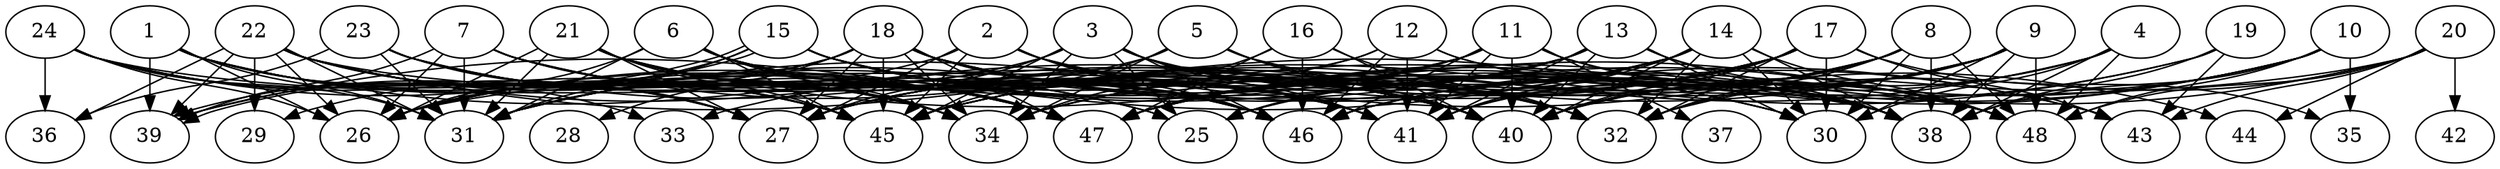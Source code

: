 // DAG (tier=3-complex, mode=data, n=48, ccr=0.541, fat=0.768, density=0.650, regular=0.309, jump=0.209, mindata=4194304, maxdata=33554432)
// DAG automatically generated by daggen at Sun Aug 24 16:33:35 2025
// /home/ermia/Project/Environments/daggen/bin/daggen --dot --ccr 0.541 --fat 0.768 --regular 0.309 --density 0.650 --jump 0.209 --mindata 4194304 --maxdata 33554432 -n 48 
digraph G {
  1 [size="10112492826581027258368", alpha="0.15", expect_size="5056246413290513629184"]
  1 -> 26 [size ="3741066872225792"]
  1 -> 27 [size ="3741066872225792"]
  1 -> 31 [size ="3741066872225792"]
  1 -> 33 [size ="3741066872225792"]
  1 -> 34 [size ="3741066872225792"]
  1 -> 39 [size ="3741066872225792"]
  1 -> 40 [size ="3741066872225792"]
  1 -> 45 [size ="3741066872225792"]
  1 -> 47 [size ="3741066872225792"]
  2 [size="66468922177302736", alpha="0.04", expect_size="33234461088651368"]
  2 -> 26 [size ="2680291328000000"]
  2 -> 27 [size ="2680291328000000"]
  2 -> 32 [size ="2680291328000000"]
  2 -> 41 [size ="2680291328000000"]
  2 -> 43 [size ="2680291328000000"]
  2 -> 45 [size ="2680291328000000"]
  2 -> 46 [size ="2680291328000000"]
  3 [size="13768807128114116", alpha="0.18", expect_size="6884403564057058"]
  3 -> 25 [size ="271304099889152"]
  3 -> 27 [size ="271304099889152"]
  3 -> 31 [size ="271304099889152"]
  3 -> 32 [size ="271304099889152"]
  3 -> 34 [size ="271304099889152"]
  3 -> 38 [size ="271304099889152"]
  3 -> 40 [size ="271304099889152"]
  3 -> 41 [size ="271304099889152"]
  3 -> 45 [size ="271304099889152"]
  3 -> 46 [size ="271304099889152"]
  4 [size="15907425074991352", alpha="0.19", expect_size="7953712537495676"]
  4 -> 30 [size ="652717932412928"]
  4 -> 38 [size ="652717932412928"]
  4 -> 40 [size ="652717932412928"]
  4 -> 45 [size ="652717932412928"]
  4 -> 46 [size ="652717932412928"]
  4 -> 48 [size ="652717932412928"]
  5 [size="10393755404591821750272", alpha="0.17", expect_size="5196877702295910875136"]
  5 -> 31 [size ="3810117027889152"]
  5 -> 32 [size ="3810117027889152"]
  5 -> 34 [size ="3810117027889152"]
  5 -> 40 [size ="3810117027889152"]
  5 -> 44 [size ="3810117027889152"]
  5 -> 45 [size ="3810117027889152"]
  6 [size="20325942634707160", alpha="0.09", expect_size="10162971317353580"]
  6 -> 26 [size ="1548820101988352"]
  6 -> 31 [size ="1548820101988352"]
  6 -> 34 [size ="1548820101988352"]
  6 -> 40 [size ="1548820101988352"]
  6 -> 41 [size ="1548820101988352"]
  6 -> 45 [size ="1548820101988352"]
  6 -> 46 [size ="1548820101988352"]
  6 -> 47 [size ="1548820101988352"]
  7 [size="1104865938457844224", alpha="0.11", expect_size="552432969228922112"]
  7 -> 25 [size ="1675554730278912"]
  7 -> 26 [size ="1675554730278912"]
  7 -> 31 [size ="1675554730278912"]
  7 -> 32 [size ="1675554730278912"]
  7 -> 34 [size ="1675554730278912"]
  7 -> 39 [size ="1675554730278912"]
  7 -> 46 [size ="1675554730278912"]
  7 -> 47 [size ="1675554730278912"]
  8 [size="1109237285969928912896", alpha="0.16", expect_size="554618642984964456448"]
  8 -> 30 [size ="857247630491648"]
  8 -> 31 [size ="857247630491648"]
  8 -> 32 [size ="857247630491648"]
  8 -> 38 [size ="857247630491648"]
  8 -> 40 [size ="857247630491648"]
  8 -> 41 [size ="857247630491648"]
  8 -> 45 [size ="857247630491648"]
  8 -> 47 [size ="857247630491648"]
  8 -> 48 [size ="857247630491648"]
  9 [size="872104097460712576", alpha="0.18", expect_size="436052048730356288"]
  9 -> 25 [size ="2173870886879232"]
  9 -> 27 [size ="2173870886879232"]
  9 -> 30 [size ="2173870886879232"]
  9 -> 32 [size ="2173870886879232"]
  9 -> 34 [size ="2173870886879232"]
  9 -> 38 [size ="2173870886879232"]
  9 -> 40 [size ="2173870886879232"]
  9 -> 46 [size ="2173870886879232"]
  9 -> 48 [size ="2173870886879232"]
  10 [size="2461218937699164160", alpha="0.07", expect_size="1230609468849582080"]
  10 -> 34 [size ="1392487587381248"]
  10 -> 35 [size ="1392487587381248"]
  10 -> 38 [size ="1392487587381248"]
  10 -> 40 [size ="1392487587381248"]
  10 -> 46 [size ="1392487587381248"]
  10 -> 47 [size ="1392487587381248"]
  10 -> 48 [size ="1392487587381248"]
  11 [size="3748875085615687168", alpha="0.09", expect_size="1874437542807843584"]
  11 -> 26 [size ="1278415680307200"]
  11 -> 27 [size ="1278415680307200"]
  11 -> 37 [size ="1278415680307200"]
  11 -> 38 [size ="1278415680307200"]
  11 -> 40 [size ="1278415680307200"]
  11 -> 41 [size ="1278415680307200"]
  11 -> 46 [size ="1278415680307200"]
  11 -> 47 [size ="1278415680307200"]
  11 -> 48 [size ="1278415680307200"]
  12 [size="1645840677310824448000", alpha="0.17", expect_size="822920338655412224000"]
  12 -> 26 [size ="1115189097267200"]
  12 -> 27 [size ="1115189097267200"]
  12 -> 38 [size ="1115189097267200"]
  12 -> 41 [size ="1115189097267200"]
  12 -> 46 [size ="1115189097267200"]
  12 -> 48 [size ="1115189097267200"]
  13 [size="867578079998331846656", alpha="0.10", expect_size="433789039999165923328"]
  13 -> 25 [size ="727716743610368"]
  13 -> 27 [size ="727716743610368"]
  13 -> 30 [size ="727716743610368"]
  13 -> 31 [size ="727716743610368"]
  13 -> 38 [size ="727716743610368"]
  13 -> 40 [size ="727716743610368"]
  13 -> 41 [size ="727716743610368"]
  13 -> 47 [size ="727716743610368"]
  13 -> 48 [size ="727716743610368"]
  14 [size="2006875675921081171968", alpha="0.13", expect_size="1003437837960540585984"]
  14 -> 25 [size ="1272829697851392"]
  14 -> 30 [size ="1272829697851392"]
  14 -> 31 [size ="1272829697851392"]
  14 -> 32 [size ="1272829697851392"]
  14 -> 38 [size ="1272829697851392"]
  14 -> 39 [size ="1272829697851392"]
  14 -> 40 [size ="1272829697851392"]
  14 -> 41 [size ="1272829697851392"]
  14 -> 48 [size ="1272829697851392"]
  15 [size="10012577439648591872", alpha="0.17", expect_size="5006288719824295936"]
  15 -> 26 [size ="4017016549670912"]
  15 -> 30 [size ="4017016549670912"]
  15 -> 31 [size ="4017016549670912"]
  15 -> 32 [size ="4017016549670912"]
  15 -> 39 [size ="4017016549670912"]
  15 -> 39 [size ="4017016549670912"]
  15 -> 41 [size ="4017016549670912"]
  15 -> 46 [size ="4017016549670912"]
  15 -> 48 [size ="4017016549670912"]
  16 [size="57694897058546456", alpha="0.14", expect_size="28847448529273228"]
  16 -> 32 [size ="1375893184315392"]
  16 -> 34 [size ="1375893184315392"]
  16 -> 40 [size ="1375893184315392"]
  16 -> 46 [size ="1375893184315392"]
  16 -> 47 [size ="1375893184315392"]
  17 [size="3687389242747051008", alpha="0.18", expect_size="1843694621373525504"]
  17 -> 27 [size ="3934472311406592"]
  17 -> 30 [size ="3934472311406592"]
  17 -> 32 [size ="3934472311406592"]
  17 -> 33 [size ="3934472311406592"]
  17 -> 34 [size ="3934472311406592"]
  17 -> 35 [size ="3934472311406592"]
  17 -> 40 [size ="3934472311406592"]
  17 -> 41 [size ="3934472311406592"]
  17 -> 43 [size ="3934472311406592"]
  17 -> 45 [size ="3934472311406592"]
  18 [size="16506890129848139776000", alpha="0.00", expect_size="8253445064924069888000"]
  18 -> 27 [size ="5186409778380800"]
  18 -> 28 [size ="5186409778380800"]
  18 -> 29 [size ="5186409778380800"]
  18 -> 30 [size ="5186409778380800"]
  18 -> 34 [size ="5186409778380800"]
  18 -> 38 [size ="5186409778380800"]
  18 -> 39 [size ="5186409778380800"]
  18 -> 41 [size ="5186409778380800"]
  18 -> 43 [size ="5186409778380800"]
  18 -> 45 [size ="5186409778380800"]
  18 -> 46 [size ="5186409778380800"]
  18 -> 47 [size ="5186409778380800"]
  19 [size="13810733206279815168000", alpha="0.19", expect_size="6905366603139907584000"]
  19 -> 38 [size ="4605051351859200"]
  19 -> 43 [size ="4605051351859200"]
  19 -> 45 [size ="4605051351859200"]
  19 -> 47 [size ="4605051351859200"]
  20 [size="114257763178905600", alpha="0.11", expect_size="57128881589452800"]
  20 -> 26 [size ="1979120929996800"]
  20 -> 32 [size ="1979120929996800"]
  20 -> 42 [size ="1979120929996800"]
  20 -> 43 [size ="1979120929996800"]
  20 -> 44 [size ="1979120929996800"]
  20 -> 47 [size ="1979120929996800"]
  20 -> 48 [size ="1979120929996800"]
  21 [size="292839604191494144000", alpha="0.07", expect_size="146419802095747072000"]
  21 -> 26 [size ="352784796876800"]
  21 -> 27 [size ="352784796876800"]
  21 -> 31 [size ="352784796876800"]
  21 -> 34 [size ="352784796876800"]
  21 -> 41 [size ="352784796876800"]
  21 -> 45 [size ="352784796876800"]
  21 -> 46 [size ="352784796876800"]
  21 -> 47 [size ="352784796876800"]
  21 -> 48 [size ="352784796876800"]
  22 [size="104991588530291474432", alpha="0.13", expect_size="52495794265145737216"]
  22 -> 26 [size ="178043582676992"]
  22 -> 27 [size ="178043582676992"]
  22 -> 29 [size ="178043582676992"]
  22 -> 30 [size ="178043582676992"]
  22 -> 31 [size ="178043582676992"]
  22 -> 34 [size ="178043582676992"]
  22 -> 36 [size ="178043582676992"]
  22 -> 39 [size ="178043582676992"]
  22 -> 40 [size ="178043582676992"]
  22 -> 45 [size ="178043582676992"]
  22 -> 47 [size ="178043582676992"]
  22 -> 48 [size ="178043582676992"]
  23 [size="21564733444650048684032", alpha="0.02", expect_size="10782366722325024342016"]
  23 -> 25 [size ="6198016335675392"]
  23 -> 27 [size ="6198016335675392"]
  23 -> 31 [size ="6198016335675392"]
  23 -> 36 [size ="6198016335675392"]
  23 -> 40 [size ="6198016335675392"]
  23 -> 45 [size ="6198016335675392"]
  23 -> 47 [size ="6198016335675392"]
  24 [size="83488040497078608", alpha="0.08", expect_size="41744020248539304"]
  24 -> 26 [size ="6093119116279808"]
  24 -> 27 [size ="6093119116279808"]
  24 -> 31 [size ="6093119116279808"]
  24 -> 36 [size ="6093119116279808"]
  24 -> 38 [size ="6093119116279808"]
  24 -> 45 [size ="6093119116279808"]
  24 -> 47 [size ="6093119116279808"]
  25 [size="2226038171153490509824", alpha="0.01", expect_size="1113019085576745254912"]
  26 [size="706087402431435505664", alpha="0.17", expect_size="353043701215717752832"]
  27 [size="1027517209149599232", alpha="0.11", expect_size="513758604574799616"]
  28 [size="3709305872704824832", alpha="0.09", expect_size="1854652936352412416"]
  29 [size="5858077203007731", alpha="0.02", expect_size="2929038601503865"]
  30 [size="2757028542769048576", alpha="0.01", expect_size="1378514271384524288"]
  31 [size="161854388969618276352", alpha="0.17", expect_size="80927194484809138176"]
  32 [size="3885268249381307392", alpha="0.12", expect_size="1942634124690653696"]
  33 [size="96918313776379728", alpha="0.12", expect_size="48459156888189864"]
  34 [size="915955776392733392896", alpha="0.07", expect_size="457977888196366696448"]
  35 [size="700984347066368000000", alpha="0.11", expect_size="350492173533184000000"]
  36 [size="2547168527901328384", alpha="0.17", expect_size="1273584263950664192"]
  37 [size="2519711077306215424", alpha="0.10", expect_size="1259855538653107712"]
  38 [size="225404520180646400", alpha="0.15", expect_size="112702260090323200"]
  39 [size="303432662684161024", alpha="0.02", expect_size="151716331342080512"]
  40 [size="14457166942999412736000", alpha="0.03", expect_size="7228583471499706368000"]
  41 [size="2880986838929479168", alpha="0.12", expect_size="1440493419464739584"]
  42 [size="160203248958254720", alpha="0.03", expect_size="80101624479127360"]
  43 [size="111500964958191648", alpha="0.03", expect_size="55750482479095824"]
  44 [size="344007361030296128", alpha="0.02", expect_size="172003680515148064"]
  45 [size="9953870270105368133632", alpha="0.06", expect_size="4976935135052684066816"]
  46 [size="48068143360822832", alpha="0.08", expect_size="24034071680411416"]
  47 [size="21318155298393028558848", alpha="0.10", expect_size="10659077649196514279424"]
  48 [size="7832529580844505890816", alpha="0.19", expect_size="3916264790422252945408"]
}